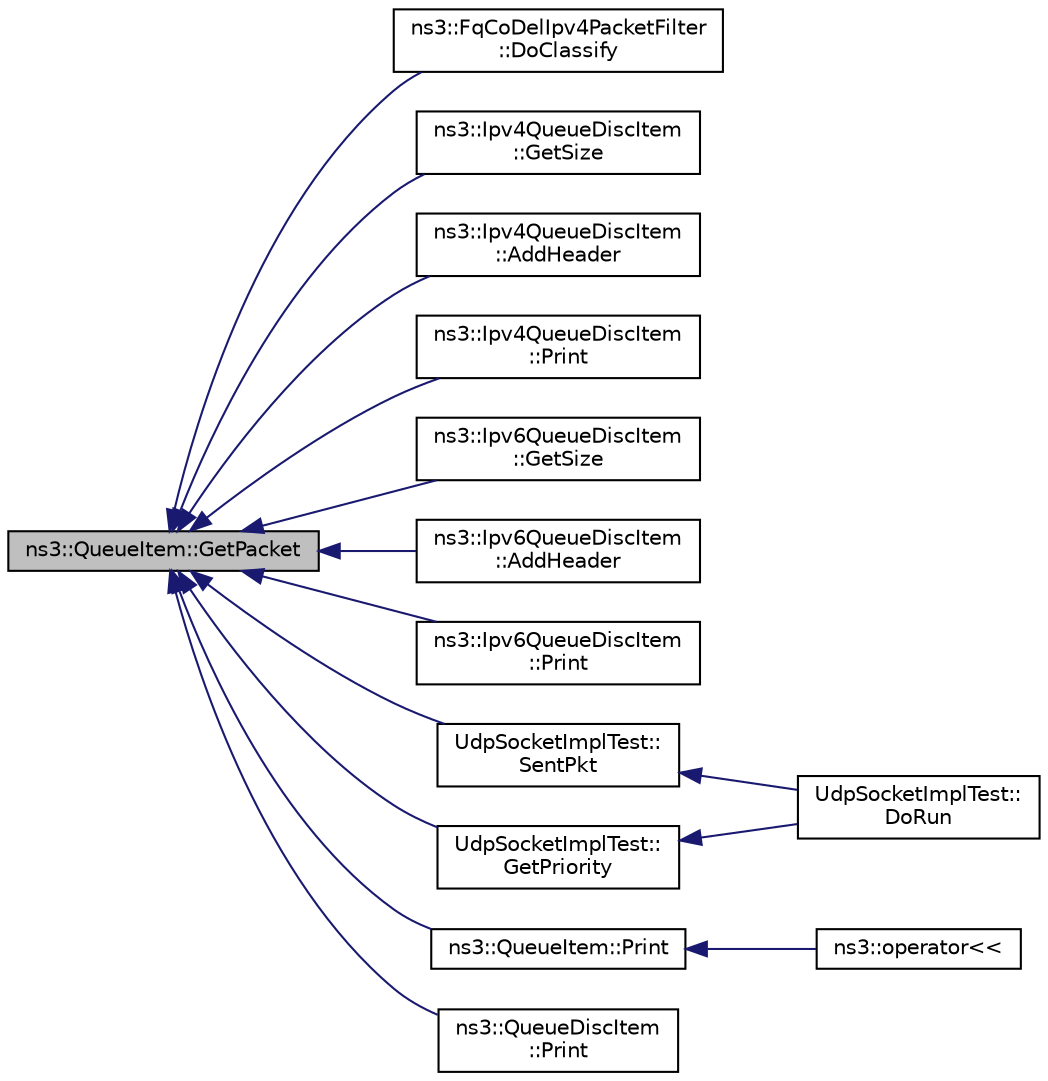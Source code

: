 digraph "ns3::QueueItem::GetPacket"
{
  edge [fontname="Helvetica",fontsize="10",labelfontname="Helvetica",labelfontsize="10"];
  node [fontname="Helvetica",fontsize="10",shape=record];
  rankdir="LR";
  Node1 [label="ns3::QueueItem::GetPacket",height=0.2,width=0.4,color="black", fillcolor="grey75", style="filled", fontcolor="black"];
  Node1 -> Node2 [dir="back",color="midnightblue",fontsize="10",style="solid"];
  Node2 [label="ns3::FqCoDelIpv4PacketFilter\l::DoClassify",height=0.2,width=0.4,color="black", fillcolor="white", style="filled",URL="$df/d0c/classns3_1_1FqCoDelIpv4PacketFilter.html#a30e9d58fd5f789f3117e8c56676f04b8",tooltip="Classify a packet. "];
  Node1 -> Node3 [dir="back",color="midnightblue",fontsize="10",style="solid"];
  Node3 [label="ns3::Ipv4QueueDiscItem\l::GetSize",height=0.2,width=0.4,color="black", fillcolor="white", style="filled",URL="$dc/d65/classns3_1_1Ipv4QueueDiscItem.html#ab0b7c3e15ec65512d5a2834594203b3e"];
  Node1 -> Node4 [dir="back",color="midnightblue",fontsize="10",style="solid"];
  Node4 [label="ns3::Ipv4QueueDiscItem\l::AddHeader",height=0.2,width=0.4,color="black", fillcolor="white", style="filled",URL="$dc/d65/classns3_1_1Ipv4QueueDiscItem.html#a935709924d746dddbdc4d82e7a4a751d",tooltip="Add the header to the packet. "];
  Node1 -> Node5 [dir="back",color="midnightblue",fontsize="10",style="solid"];
  Node5 [label="ns3::Ipv4QueueDiscItem\l::Print",height=0.2,width=0.4,color="black", fillcolor="white", style="filled",URL="$dc/d65/classns3_1_1Ipv4QueueDiscItem.html#a5d4a841fa193617619f509330299cf08",tooltip="Print the item contents. "];
  Node1 -> Node6 [dir="back",color="midnightblue",fontsize="10",style="solid"];
  Node6 [label="ns3::Ipv6QueueDiscItem\l::GetSize",height=0.2,width=0.4,color="black", fillcolor="white", style="filled",URL="$d2/ddc/classns3_1_1Ipv6QueueDiscItem.html#a69e30aefdf8bd627b22bbcf5bda9fbad"];
  Node1 -> Node7 [dir="back",color="midnightblue",fontsize="10",style="solid"];
  Node7 [label="ns3::Ipv6QueueDiscItem\l::AddHeader",height=0.2,width=0.4,color="black", fillcolor="white", style="filled",URL="$d2/ddc/classns3_1_1Ipv6QueueDiscItem.html#a265d5b2e270107d4a243b0af10f01ac7",tooltip="Add the header to the packet. "];
  Node1 -> Node8 [dir="back",color="midnightblue",fontsize="10",style="solid"];
  Node8 [label="ns3::Ipv6QueueDiscItem\l::Print",height=0.2,width=0.4,color="black", fillcolor="white", style="filled",URL="$d2/ddc/classns3_1_1Ipv6QueueDiscItem.html#a9b64e99e0437a559771d1e429621d7a0",tooltip="Print the item contents. "];
  Node1 -> Node9 [dir="back",color="midnightblue",fontsize="10",style="solid"];
  Node9 [label="UdpSocketImplTest::\lSentPkt",height=0.2,width=0.4,color="black", fillcolor="white", style="filled",URL="$da/d08/classUdpSocketImplTest.html#ad2c66c7cb086bbb4b6932becce0a01f7",tooltip="Adds a packet to the list of sent packets. "];
  Node9 -> Node10 [dir="back",color="midnightblue",fontsize="10",style="solid"];
  Node10 [label="UdpSocketImplTest::\lDoRun",height=0.2,width=0.4,color="black", fillcolor="white", style="filled",URL="$da/d08/classUdpSocketImplTest.html#a186599e6487c7c550383f236042f3cd4",tooltip="Implementation to actually run this TestCase. "];
  Node1 -> Node11 [dir="back",color="midnightblue",fontsize="10",style="solid"];
  Node11 [label="UdpSocketImplTest::\lGetPriority",height=0.2,width=0.4,color="black", fillcolor="white", style="filled",URL="$da/d08/classUdpSocketImplTest.html#a62f83f508eb6ec572ecda6ab2e43b231",tooltip="Get the priority of the received packet. "];
  Node11 -> Node10 [dir="back",color="midnightblue",fontsize="10",style="solid"];
  Node1 -> Node12 [dir="back",color="midnightblue",fontsize="10",style="solid"];
  Node12 [label="ns3::QueueItem::Print",height=0.2,width=0.4,color="black", fillcolor="white", style="filled",URL="$de/d7b/classns3_1_1QueueItem.html#ac6766ce23268e73d1fd46a2434994e8a",tooltip="Print the item contents. "];
  Node12 -> Node13 [dir="back",color="midnightblue",fontsize="10",style="solid"];
  Node13 [label="ns3::operator\<\<",height=0.2,width=0.4,color="black", fillcolor="white", style="filled",URL="$d7/d2e/namespacens3.html#ab62953d425e1cc0707cfed90a65300c2",tooltip="Stream insertion operator. "];
  Node1 -> Node14 [dir="back",color="midnightblue",fontsize="10",style="solid"];
  Node14 [label="ns3::QueueDiscItem\l::Print",height=0.2,width=0.4,color="black", fillcolor="white", style="filled",URL="$dc/d5c/classns3_1_1QueueDiscItem.html#ade009bbe42f262c76d68a8530e207762",tooltip="Print the item contents. "];
}
